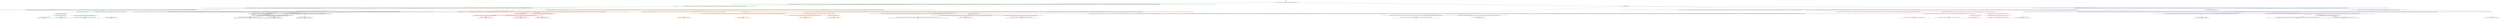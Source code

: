 digraph T {
	{
		rank=same
		69 [penwidth=3,colorscheme=set19,color=3,label="5664;5665;5666;5667;5668;5669;5670;5671;5672;5673_P\nP\n0% 15%"]
		67 [penwidth=3,colorscheme=set19,color=3,label="5794;5795;5796;5797;5798;5799;5800;5801;5802;5803_P\nP\n0% 60%"]
		65 [penwidth=3,colorscheme=set19,color=3,label="5914;5915;5916;5917;5918;5919;5920;5921;5922;5923;6054;6055;6056;6057;6058;6059;6060;6061;6062;6063_P\nP\n69% 0%"]
		63 [penwidth=3,colorscheme=set19,color=3,label="6044;6045;6046;6047;6048;6049;6050;6051;6052;6053_P\nP\n31% 26%"]
		60 [penwidth=3,colorscheme=set19,color=2,label="1401;1402;1403;1404;1405;1406;1407;1408;1409;1410_M1\nM1\n70%"]
		58 [penwidth=3,colorscheme=set19,color=2,label="1731;1732;1733;1734;1735;1736;1737;1738;1739;1740_M1\nM1\n30%"]
		56 [penwidth=3,colorscheme=set19,color=8,label="2452;2453;2454;2455;2456;2457;2458;2459;2460;2461;2622;2623;2624;2625;2626;2627;2628;2629;2630;2631_M2\nM2\n12%"]
		53 [penwidth=3,colorscheme=set19,color=8,label="2672;2673;2674;2675;2676;2677;2678;2679;2680;2681;2712;2713;2714;2715;2716;2717;2718;2719;2720;2721_M2\nM2\n42%"]
		50 [penwidth=3,colorscheme=set19,color=8,label="2502;2503;2504;2505;2506;2507;2508;2509;2510;2511_M2\nM2\n31%"]
		48 [penwidth=3,colorscheme=set19,color=8,label="2602;2603;2604;2605;2606;2607;2608;2609;2610;2611;2662;2663;2664;2665;2666;2667;2668;2669;2670;2671_M2\nM2\n14%"]
		46 [penwidth=3,colorscheme=set19,color=9,label="4273;4274;4275;4276;4277;4278;4279;4280;4281;4282;4303;4304;4305;4306;4307;4308;4309;4310;4311;4312;4383;4384;4385;4386;4387;4388;4389;4390;4391;4392_M3\nM3\n60%"]
		44 [penwidth=3,colorscheme=set19,color=9,label="4433;4434;4435;4436;4437;4438;4439;4440;4441;4442_M3\nM3\n40%"]
		42 [penwidth=3,colorscheme=set19,color=7,label="5093;5094;5095;5096;5097;5098;5099;5100;5101;5102;5224;5225;5226;5227;5228;5229;5230;5231;5232;5233;5534;5535;5536;5537;5538;5539;5540;5541;5542;5543;5704;5705;5706;5707;5708;5709;5710;5711;5712;5713_M4\nM4\n38%"]
		39 [penwidth=3,colorscheme=set19,color=7,label="5374;5375;5376;5377;5378;5379;5380;5381;5382;5383_M4\nM4\n15%"]
		37 [penwidth=3,colorscheme=set19,color=7,label="4943;4944;4945;4946;4947;4948;4949;4950;4951;4952;5514;5515;5516;5517;5518;5519;5520;5521;5522;5523_M4\nM4\n47%"]
		35 [penwidth=3,colorscheme=set19,color=5,label="5584;5585;5586;5587;5588;5589;5590;5591;5592;5593_M5\nM5\n15%"]
		32 [penwidth=3,colorscheme=set19,color=5,label="6064;6065;6066;6067;6068;6069;6070;6071;6072;6073_M5\nM5\n16%"]
		29 [penwidth=3,colorscheme=set19,color=5,label="5544;5545;5546;5547;5548;5549;5550;5551;5552;5553_M5\nM5\n33%"]
		27 [penwidth=3,colorscheme=set19,color=5,label="5824;5825;5826;5827;5828;5829;5830;5831;5832;5833_M5\nM5\n36%"]
		25 [penwidth=3,colorscheme=set19,color=4,label="6074;6075;6076;6077;6078;6079;6080;6081;6082;6083_M6\nM6\n65%"]
		23 [penwidth=3,colorscheme=set19,color=4,label="5304;5305;5306;5307;5308;5309;5310;5311;5312;5313;5444;5445;5446;5447;5448;5449;5450;5451;5452;5453;5604;5605;5606;5607;5608;5609;5610;5611;5612;5613;5734;5735;5736;5737;5738;5739;5740;5741;5742;5743_M6\nM6\n11%"]
		21 [penwidth=3,colorscheme=set19,color=4,label="5854;5855;5856;5857;5858;5859;5860;5861;5862;5863;5964;5965;5966;5967;5968;5969;5970;5971;5972;5973_M6\nM6\n24%"]
		18 [penwidth=3,colorscheme=set19,color=1,label="6184;6185;6186;6187;6188;6189;6190;6191;6192;6193_M7\nM7\n40%"]
		16 [penwidth=3,colorscheme=set19,color=1,label="6284;6285;6286;6287;6288;6289;6290;6291;6292;6293_M7\nM7\n26%"]
		14 [penwidth=3,colorscheme=set19,color=1,label="5894;5895;5896;5897;5898;5899;5900;5901;5902;5903_M7\nM7\n34%"]
		12 [penwidth=3,colorscheme=set19,color=10,label="6274;6275;6276;6277;6278;6279;6280;6281;6282;6283;6304;6305;6306;6307;6308;6309;6310;6311;6312;6313_M8\nM8\n18%"]
		10 [penwidth=3,colorscheme=set19,color=10,label="6454;6455;6456;6457;6458;6459;6460;6461;6462;6463_M8\nM8\n54%"]
		8 [penwidth=3,colorscheme=set19,color=10,label="6434;6435;6436;6437;6438;6439;6440;6441;6442;6443_M8\nM8\n28%"]
	}
	77 [penwidth=3,colorscheme=set19,color=3,label="GL"]
	76 [penwidth=3,colorscheme=set19,color=3,label="0;1;2;3;4;5;6;7;8;9;10;11;12;13;14;15;16;17;18;19;20;21;22;23;24;25;26;27;28;29;30;31;32;33;34;35;36;37;38;39;40"]
	75 [penwidth=3,colorscheme=set19,color=3,label="41;42;43;44;45;46;47;48;49;50;51;52;53;54;55;56;57;58;59;60;71;72;73;74;75;76;77;78;79;80;121;122;123;124;125;126;127;128;129;130;141;142;143;144;145;146;147;148;149;150;211;212;213;214;215;216;217;218;219;220;251;252;253;254;255;256;257;258;259;260;291;292;293;294;295;296;297;298;299;300;341;342;343;344;345;346;347;348;349;350;391;392;393;394;395;396;397;398;399;400;421;422;423;424;425;426;427;428;429;430;561;562;563;564;565;566;567;568;569;570;601;602;603;604;605;606;607;608;609;610;621;622;623;624;625;626;627;628;629;630;681;682;683;684;685;686;687;688;689;690;731;732;733;734;735;736;737;738;739;740;761;762;763;764;765;766;767;768;769;770;791;792;793;794;795;796;797;798;799;800;831;832;833;834;835;836;837;838;839;840;901;902;903;904;905;906;907;908;909;910;941;942;943;944;945;946;947;948;949;950;971;972;973;974;975;976;977;978;979;980;981;982;983;984;985;986;987;988;989;990;1001;1002;1003;1004;1005;1006;1007;1008;1009;1010;1021;1022;1023;1024;1025;1026;1027;1028;1029;1030;1061;1062;1063;1064;1065;1066;1067;1068;1069;1070;1151;1152;1153;1154;1155;1156;1157;1158;1159;1160;1181;1182;1183;1184;1185;1186;1187;1188;1189;1190;1221;1222;1223;1224;1225;1226;1227;1228;1229;1230;1231;1232;1233;1234;1235;1236;1237;1238;1239;1240;1381;1382;1383;1384;1385;1386;1387;1388;1389;1390;1451;1452;1453;1454;1455;1456;1457;1458;1459;1460;1491;1492;1493;1494;1495;1496;1497;1498;1499;1500;1551;1552;1553;1554;1555;1556;1557;1558;1559;1560;1671;1672;1673;1674;1675;1676;1677;1678;1679;1680;1761;1762;1763;1764;1765;1766;1767;1768;1769;1770;1901;1902;1903;1904;1905;1906;1907;1908;1909;1910;1971;1972;1973;1974;1975;1976;1977;1978;1979;1980;1981;2012;2013;2014;2015;2016;2017;2018;2019;2020;2021;2032;2033;2034;2035;2036;2037;2038;2039;2040;2041;2082;2083;2084;2085;2086;2087;2088;2089;2090;2091"]
	74 [penwidth=3,colorscheme=set19,color=3,label="2132;2133;2134;2135;2136;2137;2138;2139;2140;2141;2172;2173;2174;2175;2176;2177;2178;2179;2180;2181;2262;2263;2264;2265;2266;2267;2268;2269;2270;2271;2292;2293;2294;2295;2296;2297;2298;2299;2300;2301;2412;2413;2414;2415;2416;2417;2418;2419;2420;2421;2482;2483;2484;2485;2486;2487;2488;2489;2490;2491"]
	73 [penwidth=3,colorscheme=set19,color=3,label="2642;2643;2644;2645;2646;2647;2648;2649;2650;2651;2742;2743;2744;2745;2746;2747;2748;2749;2750;2751;2782;2783;2784;2785;2786;2787;2788;2789;2790;2791;2892;2893;2894;2895;2896;2897;2898;2899;2900;2901;2912;2913;2914;2915;2916;2917;2918;2919;2920;2921;2942;2943;2944;2945;2946;2947;2948;2949;2950;2951;2992;2993;2994;2995;2996;2997;2998;2999;3000;3001;3012;3013;3014;3015;3016;3017;3018;3019;3020;3021;3052;3053;3054;3055;3056;3057;3058;3059;3060;3061;3092;3093;3094;3095;3096;3097;3098;3099;3100;3101;3122;3123;3124;3125;3126;3127;3128;3129;3130;3131;3142;3143;3144;3145;3146;3147;3148;3149;3150;3151;3212;3213;3214;3215;3216;3217;3218;3219;3220;3221;3242;3243;3244;3245;3246;3247;3248;3249;3250;3251;3292;3293;3294;3295;3296;3297;3298;3299;3300;3301;3322;3323;3324;3325;3326;3327;3328;3329;3330;3331;3332;3333;3334;3335;3336;3337;3338;3339;3340;3341;3392;3393;3394;3395;3396;3397;3398;3399;3400;3401;3422;3423;3424;3425;3426;3427;3428;3429;3430;3431;3442;3443;3444;3445;3446;3447;3448;3449;3450;3451;3482;3483;3484;3485;3486;3487;3488;3489;3490;3491;3512;3513;3514;3515;3516;3517;3518;3519;3520;3521;3572;3573;3574;3575;3576;3577;3578;3579;3580;3581;3612;3613;3614;3615;3616;3617;3618;3619;3620;3621;3642;3643;3644;3645;3646;3647;3648;3649;3650;3651;3672;3673;3674;3675;3676;3677;3678;3679;3680;3681;3682;3693;3694;3695;3696;3697;3698;3699;3700;3701;3702"]
	72 [penwidth=3,colorscheme=set19,color=3,label="3833;3834;3835;3836;3837;3838;3839;3840;3841;3842;3903;3904;3905;3906;3907;3908;3909;3910;3911;3912;3983;3984;3985;3986;3987;3988;3989;3990;3991;3992;4053;4054;4055;4056;4057;4058;4059;4060;4061;4062;4153;4154;4155;4156;4157;4158;4159;4160;4161;4162;4343;4344;4345;4346;4347;4348;4349;4350;4351;4352;4403;4404;4405;4406;4407;4408;4409;4410;4411;4412;4463;4464;4465;4466;4467;4468;4469;4470;4471;4472;4583;4584;4585;4586;4587;4588;4589;4590;4591;4592;4683;4684;4685;4686;4687;4688;4689;4690;4691;4692;4763;4764;4765;4766;4767;4768;4769;4770;4771;4772;4843;4844;4845;4846;4847;4848;4849;4850;4851;4852;4923;4924;4925;4926;4927;4928;4929;4930;4931;4932;5043;5044;5045;5046;5047;5048;5049;5050;5051;5052;5173;5174;5175;5176;5177;5178;5179;5180;5181;5182;5183;5344;5345;5346;5347;5348;5349;5350;5351;5352;5353"]
	71 [penwidth=3,colorscheme=set19,color=3,label="5484;5485;5486;5487;5488;5489;5490;5491;5492;5493"]
	70 [penwidth=3,colorscheme=set19,color=3,label="5664;5665;5666;5667;5668;5669;5670;5671;5672;5673"]
	68 [penwidth=3,colorscheme=set19,color=3,label="5794;5795;5796;5797;5798;5799;5800;5801;5802;5803"]
	66 [penwidth=3,colorscheme=set19,color=3,label="5914;5915;5916;5917;5918;5919;5920;5921;5922;5923;6054;6055;6056;6057;6058;6059;6060;6061;6062;6063"]
	64 [penwidth=3,colorscheme=set19,color=3,label="5654;5655;5656;5657;5658;5659;5660;5661;5662;5663;5784;5785;5786;5787;5788;5789;5790;5791;5792;5793;6044;6045;6046;6047;6048;6049;6050;6051;6052;6053"]
	62 [penwidth=3,colorscheme=set19,color=3,label="61;62;63;64;65;66;67;68;69;70"]
	61 [penwidth=3,colorscheme=set19,color=2,label="1401;1402;1403;1404;1405;1406;1407;1408;1409;1410"]
	59 [penwidth=3,colorscheme=set19,color=2,label="1431;1432;1433;1434;1435;1436;1437;1438;1439;1440;1561;1562;1563;1564;1565;1566;1567;1568;1569;1570;1681;1682;1683;1684;1685;1686;1687;1688;1689;1690;1731;1732;1733;1734;1735;1736;1737;1738;1739;1740"]
	57 [penwidth=3,colorscheme=set19,color=8,label="2022;2023;2024;2025;2026;2027;2028;2029;2030;2031;2072;2073;2074;2075;2076;2077;2078;2079;2080;2081;2112;2113;2114;2115;2116;2117;2118;2119;2120;2121;2162;2163;2164;2165;2166;2167;2168;2169;2170;2171;2192;2193;2194;2195;2196;2197;2198;2199;2200;2201;2252;2253;2254;2255;2256;2257;2258;2259;2260;2261;2452;2453;2454;2455;2456;2457;2458;2459;2460;2461;2622;2623;2624;2625;2626;2627;2628;2629;2630;2631"]
	55 [penwidth=3,colorscheme=set19,color=8,label="2062;2063;2064;2065;2066;2067;2068;2069;2070;2071;2142;2143;2144;2145;2146;2147;2148;2149;2150;2151;2182;2183;2184;2185;2186;2187;2188;2189;2190;2191;2232;2233;2234;2235;2236;2237;2238;2239;2240;2241;2272;2273;2274;2275;2276;2277;2278;2279;2280;2281"]
	54 [penwidth=3,colorscheme=set19,color=8,label="2312;2313;2314;2315;2316;2317;2318;2319;2320;2321;2432;2433;2434;2435;2436;2437;2438;2439;2440;2441;2512;2513;2514;2515;2516;2517;2518;2519;2520;2521;2672;2673;2674;2675;2676;2677;2678;2679;2680;2681;2712;2713;2714;2715;2716;2717;2718;2719;2720;2721"]
	52 [penwidth=3,colorscheme=set19,color=8,label="2372;2373;2374;2375;2376;2377;2378;2379;2380;2381;2422;2423;2424;2425;2426;2427;2428;2429;2430;2431"]
	51 [penwidth=3,colorscheme=set19,color=8,label="2502;2503;2504;2505;2506;2507;2508;2509;2510;2511"]
	49 [penwidth=3,colorscheme=set19,color=8,label="2602;2603;2604;2605;2606;2607;2608;2609;2610;2611;2662;2663;2664;2665;2666;2667;2668;2669;2670;2671"]
	47 [penwidth=3,colorscheme=set19,color=9,label="4183;4184;4185;4186;4187;4188;4189;4190;4191;4192;4223;4224;4225;4226;4227;4228;4229;4230;4231;4232;4273;4274;4275;4276;4277;4278;4279;4280;4281;4282;4303;4304;4305;4306;4307;4308;4309;4310;4311;4312;4383;4384;4385;4386;4387;4388;4389;4390;4391;4392"]
	45 [penwidth=3,colorscheme=set19,color=9,label="4213;4214;4215;4216;4217;4218;4219;4220;4221;4222;4263;4264;4265;4266;4267;4268;4269;4270;4271;4272;4293;4294;4295;4296;4297;4298;4299;4300;4301;4302;4433;4434;4435;4436;4437;4438;4439;4440;4441;4442"]
	43 [penwidth=3,colorscheme=set19,color=7,label="4493;4494;4495;4496;4497;4498;4499;4500;4501;4502;4653;4654;4655;4656;4657;4658;4659;4660;4661;4662;4803;4804;4805;4806;4807;4808;4809;4810;4811;4812;5093;5094;5095;5096;5097;5098;5099;5100;5101;5102;5224;5225;5226;5227;5228;5229;5230;5231;5232;5233;5534;5535;5536;5537;5538;5539;5540;5541;5542;5543;5704;5705;5706;5707;5708;5709;5710;5711;5712;5713"]
	41 [penwidth=3,colorscheme=set19,color=7,label="4553;4554;4555;4556;4557;4558;4559;4560;4561;4562"]
	40 [penwidth=3,colorscheme=set19,color=7,label="4793;4794;4795;4796;4797;4798;4799;4800;4801;4802;4953;4954;4955;4956;4957;4958;4959;4960;4961;4962;5073;5074;5075;5076;5077;5078;5079;5080;5081;5082;5204;5205;5206;5207;5208;5209;5210;5211;5212;5213;5374;5375;5376;5377;5378;5379;5380;5381;5382;5383"]
	38 [penwidth=3,colorscheme=set19,color=7,label="4873;4874;4875;4876;4877;4878;4879;4880;4881;4882;4943;4944;4945;4946;4947;4948;4949;4950;4951;4952;5514;5515;5516;5517;5518;5519;5520;5521;5522;5523"]
	36 [penwidth=3,colorscheme=set19,color=5,label="4453;4454;4455;4456;4457;4458;4459;4460;4461;4462;4503;4504;4505;4506;4507;4508;4509;4510;4511;4512;4733;4734;4735;4736;4737;4738;4739;4740;4741;4742;5013;5014;5015;5016;5017;5018;5019;5020;5021;5022;5143;5144;5145;5146;5147;5148;5149;5150;5151;5152;5284;5285;5286;5287;5288;5289;5290;5291;5292;5293;5424;5425;5426;5427;5428;5429;5430;5431;5432;5433;5584;5585;5586;5587;5588;5589;5590;5591;5592;5593"]
	34 [penwidth=3,colorscheme=set19,color=5,label="4563;4564;4565;4566;4567;4568;4569;4570;4571;4572"]
	33 [penwidth=3,colorscheme=set19,color=5,label="4813;4814;4815;4816;4817;4818;4819;4820;4821;4822;4993;4994;4995;4996;4997;4998;4999;5000;5001;5002;5133;5134;5135;5136;5137;5138;5139;5140;5141;5142;5264;5265;5266;5267;5268;5269;5270;5271;5272;5273;5404;5405;5406;5407;5408;5409;5410;5411;5412;5413;5714;5715;5716;5717;5718;5719;5720;5721;5722;5723;5944;5945;5946;5947;5948;5949;5950;5951;5952;5953;6064;6065;6066;6067;6068;6069;6070;6071;6072;6073"]
	31 [penwidth=3,colorscheme=set19,color=5,label="4883;4884;4885;4886;4887;4888;4889;4890;4891;4892;4983;4984;4985;4986;4987;4988;4989;4990;4991;4992;5113;5114;5115;5116;5117;5118;5119;5120;5121;5122"]
	30 [penwidth=3,colorscheme=set19,color=5,label="5244;5245;5246;5247;5248;5249;5250;5251;5252;5253;5384;5385;5386;5387;5388;5389;5390;5391;5392;5393;5544;5545;5546;5547;5548;5549;5550;5551;5552;5553"]
	28 [penwidth=3,colorscheme=set19,color=5,label="5824;5825;5826;5827;5828;5829;5830;5831;5832;5833"]
	26 [penwidth=3,colorscheme=set19,color=4,label="4673;4674;4675;4676;4677;4678;4679;4680;4681;4682;4753;4754;4755;4756;4757;4758;4759;4760;4761;4762;5324;5325;5326;5327;5328;5329;5330;5331;5332;5333;5464;5465;5466;5467;5468;5469;5470;5471;5472;5473;5624;5625;5626;5627;5628;5629;5630;5631;5632;5633;5984;5985;5986;5987;5988;5989;5990;5991;5992;5993;6074;6075;6076;6077;6078;6079;6080;6081;6082;6083"]
	24 [penwidth=3,colorscheme=set19,color=4,label="4743;4744;4745;4746;4747;4748;4749;4750;4751;4752;4833;4834;4835;4836;4837;4838;4839;4840;4841;4842;4903;4904;4905;4906;4907;4908;4909;4910;4911;4912;5023;5024;5025;5026;5027;5028;5029;5030;5031;5032;5153;5154;5155;5156;5157;5158;5159;5160;5161;5162;5304;5305;5306;5307;5308;5309;5310;5311;5312;5313;5444;5445;5446;5447;5448;5449;5450;5451;5452;5453;5604;5605;5606;5607;5608;5609;5610;5611;5612;5613;5734;5735;5736;5737;5738;5739;5740;5741;5742;5743"]
	22 [penwidth=3,colorscheme=set19,color=4,label="5854;5855;5856;5857;5858;5859;5860;5861;5862;5863;5964;5965;5966;5967;5968;5969;5970;5971;5972;5973"]
	20 [penwidth=3,colorscheme=set19,color=1,label="5634;5635;5636;5637;5638;5639;5640;5641;5642;5643"]
	19 [penwidth=3,colorscheme=set19,color=1,label="5764;5765;5766;5767;5768;5769;5770;5771;5772;5773;6184;6185;6186;6187;6188;6189;6190;6191;6192;6193"]
	17 [penwidth=3,colorscheme=set19,color=1,label="6014;6015;6016;6017;6018;6019;6020;6021;6022;6023;6174;6175;6176;6177;6178;6179;6180;6181;6182;6183;6284;6285;6286;6287;6288;6289;6290;6291;6292;6293"]
	15 [penwidth=3,colorscheme=set19,color=1,label="5754;5755;5756;5757;5758;5759;5760;5761;5762;5763;5894;5895;5896;5897;5898;5899;5900;5901;5902;5903"]
	13 [penwidth=3,colorscheme=set19,color=10,label="6274;6275;6276;6277;6278;6279;6280;6281;6282;6283;6304;6305;6306;6307;6308;6309;6310;6311;6312;6313"]
	11 [penwidth=3,colorscheme=set19,color=10,label="6354;6355;6356;6357;6358;6359;6360;6361;6362;6363;6394;6395;6396;6397;6398;6399;6400;6401;6402;6403;6454;6455;6456;6457;6458;6459;6460;6461;6462;6463"]
	9 [penwidth=3,colorscheme=set19,color=10,label="6344;6345;6346;6347;6348;6349;6350;6351;6352;6353;6364;6365;6366;6367;6368;6369;6370;6371;6372;6373;6404;6405;6406;6407;6408;6409;6410;6411;6412;6413;6434;6435;6436;6437;6438;6439;6440;6441;6442;6443"]
	7 [penwidth=3,colorscheme=set19,color=4,label="1651;1652;1653;1654;1655;1656;1657;1658;1659;1660;1891;1892;1893;1894;1895;1896;1897;1898;1899;1900;1961;1962;1963;1964;1965;1966;1967;1968;1969;1970;1992;1993;1994;1995;1996;1997;1998;1999;2000;2001;2042;2043;2044;2045;2046;2047;2048;2049;2050;2051;2052;2053;2054;2055;2056;2057;2058;2059;2060;2061;2092;2093;2094;2095;2096;2097;2098;2099;2100;2101;2302;2303;2304;2305;2306;2307;2308;2309;2310;2311;2362;2363;2364;2365;2366;2367;2368;2369;2370;2371;2492;2493;2494;2495;2496;2497;2498;2499;2500;2501;2592;2593;2594;2595;2596;2597;2598;2599;2600;2601;2752;2753;2754;2755;2756;2757;2758;2759;2760;2761;2792;2793;2794;2795;2796;2797;2798;2799;2800;2801;2872;2873;2874;2875;2876;2877;2878;2879;2880;2881;3072;3073;3074;3075;3076;3077;3078;3079;3080;3081;3132;3133;3134;3135;3136;3137;3138;3139;3140;3141;3262;3263;3264;3265;3266;3267;3268;3269;3270;3271;3452;3453;3454;3455;3456;3457;3458;3459;3460;3461;3522;3523;3524;3525;3526;3527;3528;3529;3530;3531;3542;3543;3544;3545;3546;3547;3548;3549;3550;3551;3683;3684;3685;3686;3687;3688;3689;3690;3691;3692;3723;3724;3725;3726;3727;3728;3729;3730;3731;3732;3783;3784;3785;3786;3787;3788;3789;3790;3791;3792;3853;3854;3855;3856;3857;3858;3859;3860;3861;3862;3883;3884;3885;3886;3887;3888;3889;3890;3891;3892;3933;3934;3935;3936;3937;3938;3939;3940;3941;3942;4003;4004;4005;4006;4007;4008;4009;4010;4011;4012;4073;4074;4075;4076;4077;4078;4079;4080;4081;4082;4133;4134;4135;4136;4137;4138;4139;4140;4141;4142;4253;4254;4255;4256;4257;4258;4259;4260;4261;4262;4373;4374;4375;4376;4377;4378;4379;4380;4381;4382;4423;4424;4425;4426;4427;4428;4429;4430;4431;4432;4513;4514;4515;4516;4517;4518;4519;4520;4521;4522;4573;4574;4575;4576;4577;4578;4579;4580;4581;4582"]
	6 [penwidth=3,colorscheme=set19,color=10,label="3713;3714;3715;3716;3717;3718;3719;3720;3721;3722;3773;3774;3775;3776;3777;3778;3779;3780;3781;3782;3873;3874;3875;3876;3877;3878;3879;3880;3881;3882;3923;3924;3925;3926;3927;3928;3929;3930;3931;3932;3973;3974;3975;3976;3977;3978;3979;3980;3981;3982;3993;3994;3995;3996;3997;3998;3999;4000;4001;4002;4023;4024;4025;4026;4027;4028;4029;4030;4031;4032;4173;4174;4175;4176;4177;4178;4179;4180;4181;4182;4363;4364;4365;4366;4367;4368;4369;4370;4371;4372;4533;4534;4535;4536;4537;4538;4539;4540;4541;4542;4593;4594;4595;4596;4597;4598;4599;4600;4601;4602;4623;4624;4625;4626;4627;4628;4629;4630;4631;4632;4693;4694;4695;4696;4697;4698;4699;4700;4701;4702;4773;4774;4775;4776;4777;4778;4779;4780;4781;4782;4933;4934;4935;4936;4937;4938;4939;4940;4941;4942;5474;5475;5476;5477;5478;5479;5480;5481;5482;5483;5644;5645;5646;5647;5648;5649;5650;5651;5652;5653;5774;5775;5776;5777;5778;5779;5780;5781;5782;5783;5904;5905;5906;5907;5908;5909;5910;5911;5912;5913;6034;6035;6036;6037;6038;6039;6040;6041;6042;6043;6204;6205;6206;6207;6208;6209;6210;6211;6212;6213;6254;6255;6256;6257;6258;6259;6260;6261;6262;6263"]
	5 [penwidth=3,colorscheme=set19,color=1,label="3763;3764;3765;3766;3767;3768;3769;3770;3771;3772;3863;3864;3865;3866;3867;3868;3869;3870;3871;3872;3913;3914;3915;3916;3917;3918;3919;3920;3921;3922;3963;3964;3965;3966;3967;3968;3969;3970;3971;3972;4063;4064;4065;4066;4067;4068;4069;4070;4071;4072;4123;4124;4125;4126;4127;4128;4129;4130;4131;4132;4163;4164;4165;4166;4167;4168;4169;4170;4171;4172;4353;4354;4355;4356;4357;4358;4359;4360;4361;4362;4413;4414;4415;4416;4417;4418;4419;4420;4421;4422;4523;4524;4525;4526;4527;4528;4529;4530;4531;4532;4853;4854;4855;4856;4857;4858;4859;4860;4861;4862;5053;5054;5055;5056;5057;5058;5059;5060;5061;5062;5184;5185;5186;5187;5188;5189;5190;5191;5192;5193;5334;5335;5336;5337;5338;5339;5340;5341;5342;5343"]
	4 [penwidth=3,colorscheme=set19,color=5,label="2582;2583;2584;2585;2586;2587;2588;2589;2590;2591;2652;2653;2654;2655;2656;2657;2658;2659;2660;2661;2702;2703;2704;2705;2706;2707;2708;2709;2710;2711;2832;2833;2834;2835;2836;2837;2838;2839;2840;2841;2922;2923;2924;2925;2926;2927;2928;2929;2930;2931;2952;2953;2954;2955;2956;2957;2958;2959;2960;2961;2962;2963;2964;2965;2966;2967;2968;2969;2970;2971;3062;3063;3064;3065;3066;3067;3068;3069;3070;3071;3152;3153;3154;3155;3156;3157;3158;3159;3160;3161;3172;3173;3174;3175;3176;3177;3178;3179;3180;3181;3192;3193;3194;3195;3196;3197;3198;3199;3200;3201;3222;3223;3224;3225;3226;3227;3228;3229;3230;3231;3252;3253;3254;3255;3256;3257;3258;3259;3260;3261;3302;3303;3304;3305;3306;3307;3308;3309;3310;3311;3362;3363;3364;3365;3366;3367;3368;3369;3370;3371;3402;3403;3404;3405;3406;3407;3408;3409;3410;3411;3432;3433;3434;3435;3436;3437;3438;3439;3440;3441;3502;3503;3504;3505;3506;3507;3508;3509;3510;3511;3532;3533;3534;3535;3536;3537;3538;3539;3540;3541;3552;3553;3554;3555;3556;3557;3558;3559;3560;3561;3582;3583;3584;3585;3586;3587;3588;3589;3590;3591;3602;3603;3604;3605;3606;3607;3608;3609;3610;3611;3632;3633;3634;3635;3636;3637;3638;3639;3640;3641;3753;3754;3755;3756;3757;3758;3759;3760;3761;3762;3813;3814;3815;3816;3817;3818;3819;3820;3821;3822;3823;3824;3825;3826;3827;3828;3829;3830;3831;3832;3953;3954;3955;3956;3957;3958;3959;3960;3961;3962;4013;4014;4015;4016;4017;4018;4019;4020;4021;4022;4043;4044;4045;4046;4047;4048;4049;4050;4051;4052;4243;4244;4245;4246;4247;4248;4249;4250;4251;4252;4283;4284;4285;4286;4287;4288;4289;4290;4291;4292;4333;4334;4335;4336;4337;4338;4339;4340;4341;4342"]
	3 [penwidth=3,colorscheme=set19,color=7,label="2212;2213;2214;2215;2216;2217;2218;2219;2220;2221;2282;2283;2284;2285;2286;2287;2288;2289;2290;2291;2352;2353;2354;2355;2356;2357;2358;2359;2360;2361;2472;2473;2474;2475;2476;2477;2478;2479;2480;2481;2572;2573;2574;2575;2576;2577;2578;2579;2580;2581;2632;2633;2634;2635;2636;2637;2638;2639;2640;2641;2732;2733;2734;2735;2736;2737;2738;2739;2740;2741;2822;2823;2824;2825;2826;2827;2828;2829;2830;2831;2862;2863;2864;2865;2866;2867;2868;2869;2870;2871;2882;2883;2884;2885;2886;2887;2888;2889;2890;2891;2982;2983;2984;2985;2986;2987;2988;2989;2990;2991;3002;3003;3004;3005;3006;3007;3008;3009;3010;3011;3042;3043;3044;3045;3046;3047;3048;3049;3050;3051;3082;3083;3084;3085;3086;3087;3088;3089;3090;3091;3112;3113;3114;3115;3116;3117;3118;3119;3120;3121;3162;3163;3164;3165;3166;3167;3168;3169;3170;3171;3182;3183;3184;3185;3186;3187;3188;3189;3190;3191;3202;3203;3204;3205;3206;3207;3208;3209;3210;3211;3282;3283;3284;3285;3286;3287;3288;3289;3290;3291;3312;3313;3314;3315;3316;3317;3318;3319;3320;3321;3352;3353;3354;3355;3356;3357;3358;3359;3360;3361;3382;3383;3384;3385;3386;3387;3388;3389;3390;3391;3472;3473;3474;3475;3476;3477;3478;3479;3480;3481;3562;3563;3564;3565;3566;3567;3568;3569;3570;3571;3662;3663;3664;3665;3666;3667;3668;3669;3670;3671;3743;3744;3745;3746;3747;3748;3749;3750;3751;3752;3803;3804;3805;3806;3807;3808;3809;3810;3811;3812;3893;3894;3895;3896;3897;3898;3899;3900;3901;3902;4093;4094;4095;4096;4097;4098;4099;4100;4101;4102;4113;4114;4115;4116;4117;4118;4119;4120;4121;4122;4203;4204;4205;4206;4207;4208;4209;4210;4211;4212;4443;4444;4445;4446;4447;4448;4449;4450;4451;4452"]
	2 [penwidth=3,colorscheme=set19,color=9,label="81;82;83;84;85;86;87;88;89;90;101;102;103;104;105;106;107;108;109;110;111;112;113;114;115;116;117;118;119;120;161;162;163;164;165;166;167;168;169;170;201;202;203;204;205;206;207;208;209;210;241;242;243;244;245;246;247;248;249;250;281;282;283;284;285;286;287;288;289;290;311;312;313;314;315;316;317;318;319;320;331;332;333;334;335;336;337;338;339;340;411;412;413;414;415;416;417;418;419;420;441;442;443;444;445;446;447;448;449;450;471;472;473;474;475;476;477;478;479;480;491;492;493;494;495;496;497;498;499;500;521;522;523;524;525;526;527;528;529;530;591;592;593;594;595;596;597;598;599;600;611;612;613;614;615;616;617;618;619;620;651;652;653;654;655;656;657;658;659;660;671;672;673;674;675;676;677;678;679;680;701;702;703;704;705;706;707;708;709;710;751;752;753;754;755;756;757;758;759;760;781;782;783;784;785;786;787;788;789;790;821;822;823;824;825;826;827;828;829;830;861;862;863;864;865;866;867;868;869;870;881;882;883;884;885;886;887;888;889;890;931;932;933;934;935;936;937;938;939;940;961;962;963;964;965;966;967;968;969;970;991;992;993;994;995;996;997;998;999;1000;1091;1092;1093;1094;1095;1096;1097;1098;1099;1100;1121;1122;1123;1124;1125;1126;1127;1128;1129;1130;1191;1192;1193;1194;1195;1196;1197;1198;1199;1200;1211;1212;1213;1214;1215;1216;1217;1218;1219;1220;1251;1252;1253;1254;1255;1256;1257;1258;1259;1260;1261;1262;1263;1264;1265;1266;1267;1268;1269;1270;1291;1292;1293;1294;1295;1296;1297;1298;1299;1300;1311;1312;1313;1314;1315;1316;1317;1318;1319;1320;1331;1332;1333;1334;1335;1336;1337;1338;1339;1340;1421;1422;1423;1424;1425;1426;1427;1428;1429;1430;1501;1502;1503;1504;1505;1506;1507;1508;1509;1510;1631;1632;1633;1634;1635;1636;1637;1638;1639;1640;1771;1772;1773;1774;1775;1776;1777;1778;1779;1780;1851;1852;1853;1854;1855;1856;1857;1858;1859;1860;1911;1912;1913;1914;1915;1916;1917;1918;1919;1920;1982;1983;1984;1985;1986;1987;1988;1989;1990;1991;2122;2123;2124;2125;2126;2127;2128;2129;2130;2131;2202;2203;2204;2205;2206;2207;2208;2209;2210;2211;2342;2343;2344;2345;2346;2347;2348;2349;2350;2351;2462;2463;2464;2465;2466;2467;2468;2469;2470;2471;2562;2563;2564;2565;2566;2567;2568;2569;2570;2571;2772;2773;2774;2775;2776;2777;2778;2779;2780;2781;2812;2813;2814;2815;2816;2817;2818;2819;2820;2821;2852;2853;2854;2855;2856;2857;2858;2859;2860;2861;2902;2903;2904;2905;2906;2907;2908;2909;2910;2911;2932;2933;2934;2935;2936;2937;2938;2939;2940;2941;2972;2973;2974;2975;2976;2977;2978;2979;2980;2981;3022;3023;3024;3025;3026;3027;3028;3029;3030;3031;3032;3033;3034;3035;3036;3037;3038;3039;3040;3041;3102;3103;3104;3105;3106;3107;3108;3109;3110;3111;3232;3233;3234;3235;3236;3237;3238;3239;3240;3241;3272;3273;3274;3275;3276;3277;3278;3279;3280;3281;3342;3343;3344;3345;3346;3347;3348;3349;3350;3351;3372;3373;3374;3375;3376;3377;3378;3379;3380;3381;3412;3413;3414;3415;3416;3417;3418;3419;3420;3421;3462;3463;3464;3465;3466;3467;3468;3469;3470;3471;3492;3493;3494;3495;3496;3497;3498;3499;3500;3501;3592;3593;3594;3595;3596;3597;3598;3599;3600;3601;3622;3623;3624;3625;3626;3627;3628;3629;3630;3631;3652;3653;3654;3655;3656;3657;3658;3659;3660;3661;3703;3704;3705;3706;3707;3708;3709;3710;3711;3712;3733;3734;3735;3736;3737;3738;3739;3740;3741;3742;3793;3794;3795;3796;3797;3798;3799;3800;3801;3802;3943;3944;3945;3946;3947;3948;3949;3950;3951;3952;4033;4034;4035;4036;4037;4038;4039;4040;4041;4042;4083;4084;4085;4086;4087;4088;4089;4090;4091;4092;4143;4144;4145;4146;4147;4148;4149;4150;4151;4152"]
	1 [penwidth=3,colorscheme=set19,color=8,label="171;172;173;174;175;176;177;178;179;180;221;222;223;224;225;226;227;228;229;230;261;262;263;264;265;266;267;268;269;270;301;302;303;304;305;306;307;308;309;310;321;322;323;324;325;326;327;328;329;330;351;352;353;354;355;356;357;358;359;360;371;372;373;374;375;376;377;378;379;380;401;402;403;404;405;406;407;408;409;410;431;432;433;434;435;436;437;438;439;440;451;452;453;454;455;456;457;458;459;460;501;502;503;504;505;506;507;508;509;510;531;532;533;534;535;536;537;538;539;540;551;552;553;554;555;556;557;558;559;560;571;572;573;574;575;576;577;578;579;580;631;632;633;634;635;636;637;638;639;640;711;712;713;714;715;716;717;718;719;720;771;772;773;774;775;776;777;778;779;780;801;802;803;804;805;806;807;808;809;810;841;842;843;844;845;846;847;848;849;850;871;872;873;874;875;876;877;878;879;880;891;892;893;894;895;896;897;898;899;900;911;912;913;914;915;916;917;918;919;920;951;952;953;954;955;956;957;958;959;960;1011;1012;1013;1014;1015;1016;1017;1018;1019;1020;1031;1032;1033;1034;1035;1036;1037;1038;1039;1040;1041;1042;1043;1044;1045;1046;1047;1048;1049;1050;1071;1072;1073;1074;1075;1076;1077;1078;1079;1080;1081;1082;1083;1084;1085;1086;1087;1088;1089;1090;1111;1112;1113;1114;1115;1116;1117;1118;1119;1120;1131;1132;1133;1134;1135;1136;1137;1138;1139;1140;1161;1162;1163;1164;1165;1166;1167;1168;1169;1170;1241;1242;1243;1244;1245;1246;1247;1248;1249;1250;1271;1272;1273;1274;1275;1276;1277;1278;1279;1280;1341;1342;1343;1344;1345;1346;1347;1348;1349;1350;1361;1362;1363;1364;1365;1366;1367;1368;1369;1370;1391;1392;1393;1394;1395;1396;1397;1398;1399;1400;1511;1512;1513;1514;1515;1516;1517;1518;1519;1520;1621;1622;1623;1624;1625;1626;1627;1628;1629;1630;1721;1722;1723;1724;1725;1726;1727;1728;1729;1730;1751;1752;1753;1754;1755;1756;1757;1758;1759;1760;1841;1842;1843;1844;1845;1846;1847;1848;1849;1850;1951;1952;1953;1954;1955;1956;1957;1958;1959;1960;2002;2003;2004;2005;2006;2007;2008;2009;2010;2011"]
	0 [penwidth=3,colorscheme=set19,color=2,label="91;92;93;94;95;96;97;98;99;100;131;132;133;134;135;136;137;138;139;140;151;152;153;154;155;156;157;158;159;160;181;182;183;184;185;186;187;188;189;190;191;192;193;194;195;196;197;198;199;200;231;232;233;234;235;236;237;238;239;240;271;272;273;274;275;276;277;278;279;280;361;362;363;364;365;366;367;368;369;370;381;382;383;384;385;386;387;388;389;390;461;462;463;464;465;466;467;468;469;470;481;482;483;484;485;486;487;488;489;490;511;512;513;514;515;516;517;518;519;520;541;542;543;544;545;546;547;548;549;550;581;582;583;584;585;586;587;588;589;590;641;642;643;644;645;646;647;648;649;650;661;662;663;664;665;666;667;668;669;670;691;692;693;694;695;696;697;698;699;700;721;722;723;724;725;726;727;728;729;730;741;742;743;744;745;746;747;748;749;750;811;812;813;814;815;816;817;818;819;820;851;852;853;854;855;856;857;858;859;860;921;922;923;924;925;926;927;928;929;930;1051;1052;1053;1054;1055;1056;1057;1058;1059;1060;1101;1102;1103;1104;1105;1106;1107;1108;1109;1110;1141;1142;1143;1144;1145;1146;1147;1148;1149;1150;1171;1172;1173;1174;1175;1176;1177;1178;1179;1180;1201;1202;1203;1204;1205;1206;1207;1208;1209;1210;1281;1282;1283;1284;1285;1286;1287;1288;1289;1290;1301;1302;1303;1304;1305;1306;1307;1308;1309;1310;1321;1322;1323;1324;1325;1326;1327;1328;1329;1330;1351;1352;1353;1354;1355;1356;1357;1358;1359;1360"]
	77 -> 76 [penwidth=3,colorscheme=set19,color=3]
	76 -> 62 [penwidth=3,colorscheme=set19,color=3]
	76 -> 75 [penwidth=3,colorscheme=set19,color=3]
	75 -> 74 [penwidth=3,colorscheme=set19,color=3]
	75 -> 3 [penwidth=3,colorscheme=set19,color="3;0.5:7"]
	74 -> 73 [penwidth=3,colorscheme=set19,color=3]
	74 -> 4 [penwidth=3,colorscheme=set19,color="3;0.5:5"]
	73 -> 72 [penwidth=3,colorscheme=set19,color=3]
	73 -> 6 [penwidth=3,colorscheme=set19,color="3;0.5:10"]
	73 -> 5 [penwidth=3,colorscheme=set19,color="3;0.5:1"]
	72 -> 71 [penwidth=3,colorscheme=set19,color=3]
	72 -> 64 [penwidth=3,colorscheme=set19,color=3]
	71 -> 70 [penwidth=3,colorscheme=set19,color=3]
	71 -> 66 [penwidth=3,colorscheme=set19,color=3]
	70 -> 69 [penwidth=3,colorscheme=set19,color=3]
	70 -> 68 [penwidth=3,colorscheme=set19,color=3]
	68 -> 67 [penwidth=3,colorscheme=set19,color=3]
	66 -> 65 [penwidth=3,colorscheme=set19,color=3]
	64 -> 63 [penwidth=3,colorscheme=set19,color=3]
	62 -> 2 [penwidth=3,colorscheme=set19,color="3;0.5:9"]
	62 -> 1 [penwidth=3,colorscheme=set19,color="3;0.5:8"]
	62 -> 0 [penwidth=3,colorscheme=set19,color="3;0.5:2"]
	61 -> 60 [penwidth=3,colorscheme=set19,color=2]
	61 -> 7 [penwidth=3,colorscheme=set19,color="2;0.5:4"]
	59 -> 58 [penwidth=3,colorscheme=set19,color=2]
	57 -> 56 [penwidth=3,colorscheme=set19,color=8]
	55 -> 52 [penwidth=3,colorscheme=set19,color=8]
	55 -> 54 [penwidth=3,colorscheme=set19,color=8]
	54 -> 53 [penwidth=3,colorscheme=set19,color=8]
	52 -> 51 [penwidth=3,colorscheme=set19,color=8]
	52 -> 49 [penwidth=3,colorscheme=set19,color=8]
	51 -> 50 [penwidth=3,colorscheme=set19,color=8]
	49 -> 48 [penwidth=3,colorscheme=set19,color=8]
	47 -> 46 [penwidth=3,colorscheme=set19,color=9]
	45 -> 44 [penwidth=3,colorscheme=set19,color=9]
	43 -> 42 [penwidth=3,colorscheme=set19,color=7]
	41 -> 38 [penwidth=3,colorscheme=set19,color=7]
	41 -> 40 [penwidth=3,colorscheme=set19,color=7]
	40 -> 39 [penwidth=3,colorscheme=set19,color=7]
	38 -> 37 [penwidth=3,colorscheme=set19,color=7]
	36 -> 35 [penwidth=3,colorscheme=set19,color=5]
	34 -> 31 [penwidth=3,colorscheme=set19,color=5]
	34 -> 33 [penwidth=3,colorscheme=set19,color=5]
	33 -> 32 [penwidth=3,colorscheme=set19,color=5]
	31 -> 28 [penwidth=3,colorscheme=set19,color=5]
	31 -> 30 [penwidth=3,colorscheme=set19,color=5]
	30 -> 29 [penwidth=3,colorscheme=set19,color=5]
	28 -> 27 [penwidth=3,colorscheme=set19,color=5]
	26 -> 25 [penwidth=3,colorscheme=set19,color=4]
	24 -> 23 [penwidth=3,colorscheme=set19,color=4]
	24 -> 22 [penwidth=3,colorscheme=set19,color=4]
	22 -> 21 [penwidth=3,colorscheme=set19,color=4]
	20 -> 17 [penwidth=3,colorscheme=set19,color=1]
	20 -> 19 [penwidth=3,colorscheme=set19,color=1]
	19 -> 18 [penwidth=3,colorscheme=set19,color=1]
	17 -> 16 [penwidth=3,colorscheme=set19,color=1]
	15 -> 14 [penwidth=3,colorscheme=set19,color=1]
	13 -> 12 [penwidth=3,colorscheme=set19,color=10]
	13 -> 11 [penwidth=3,colorscheme=set19,color=10]
	11 -> 10 [penwidth=3,colorscheme=set19,color=10]
	9 -> 8 [penwidth=3,colorscheme=set19,color=10]
	7 -> 26 [penwidth=3,colorscheme=set19,color=4]
	7 -> 24 [penwidth=3,colorscheme=set19,color=4]
	6 -> 13 [penwidth=3,colorscheme=set19,color=10]
	6 -> 9 [penwidth=3,colorscheme=set19,color=10]
	5 -> 20 [penwidth=3,colorscheme=set19,color=1]
	5 -> 15 [penwidth=3,colorscheme=set19,color=1]
	4 -> 36 [penwidth=3,colorscheme=set19,color=5]
	4 -> 34 [penwidth=3,colorscheme=set19,color=5]
	3 -> 43 [penwidth=3,colorscheme=set19,color=7]
	3 -> 41 [penwidth=3,colorscheme=set19,color=7]
	2 -> 47 [penwidth=3,colorscheme=set19,color=9]
	2 -> 45 [penwidth=3,colorscheme=set19,color=9]
	1 -> 57 [penwidth=3,colorscheme=set19,color=8]
	1 -> 55 [penwidth=3,colorscheme=set19,color=8]
	0 -> 61 [penwidth=3,colorscheme=set19,color=2]
	0 -> 59 [penwidth=3,colorscheme=set19,color=2]
}
